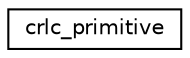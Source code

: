 digraph "Graphical Class Hierarchy"
{
 // LATEX_PDF_SIZE
  edge [fontname="Helvetica",fontsize="10",labelfontname="Helvetica",labelfontsize="10"];
  node [fontname="Helvetica",fontsize="10",shape=record];
  rankdir="LR";
  Node0 [label="crlc_primitive",height=0.2,width=0.4,color="black", fillcolor="white", style="filled",URL="$structcrlc__primitive.html",tooltip=" "];
}
